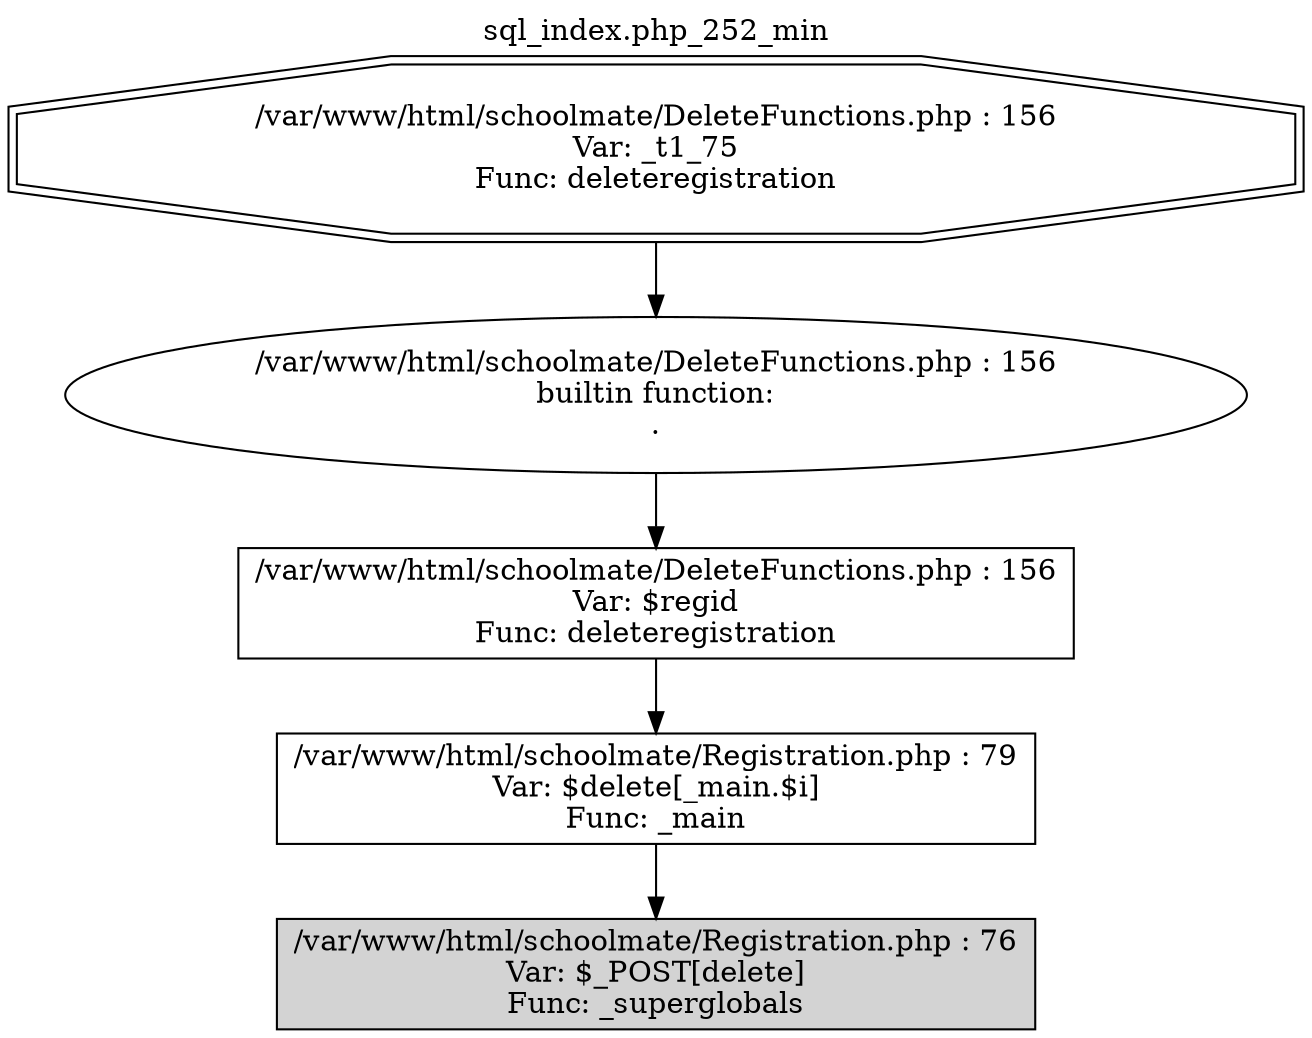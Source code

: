 digraph cfg {
  label="sql_index.php_252_min";
  labelloc=t;
  n1 [shape=doubleoctagon, label="/var/www/html/schoolmate/DeleteFunctions.php : 156\nVar: _t1_75\nFunc: deleteregistration\n"];
  n2 [shape=ellipse, label="/var/www/html/schoolmate/DeleteFunctions.php : 156\nbuiltin function:\n.\n"];
  n3 [shape=box, label="/var/www/html/schoolmate/DeleteFunctions.php : 156\nVar: $regid\nFunc: deleteregistration\n"];
  n4 [shape=box, label="/var/www/html/schoolmate/Registration.php : 79\nVar: $delete[_main.$i]\nFunc: _main\n"];
  n5 [shape=box, label="/var/www/html/schoolmate/Registration.php : 76\nVar: $_POST[delete]\nFunc: _superglobals\n",style=filled];
  n1 -> n2;
  n2 -> n3;
  n3 -> n4;
  n4 -> n5;
}
